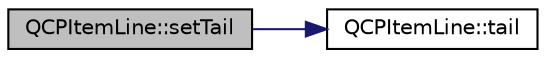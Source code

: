 digraph "QCPItemLine::setTail"
{
 // LATEX_PDF_SIZE
  edge [fontname="Helvetica",fontsize="10",labelfontname="Helvetica",labelfontsize="10"];
  node [fontname="Helvetica",fontsize="10",shape=record];
  rankdir="LR";
  Node1 [label="QCPItemLine::setTail",height=0.2,width=0.4,color="black", fillcolor="grey75", style="filled", fontcolor="black",tooltip=" "];
  Node1 -> Node2 [color="midnightblue",fontsize="10",style="solid",fontname="Helvetica"];
  Node2 [label="QCPItemLine::tail",height=0.2,width=0.4,color="black", fillcolor="white", style="filled",URL="$classQCPItemLine.html#ac085d3939ec11d7a4d592dc2ed578360",tooltip=" "];
}
